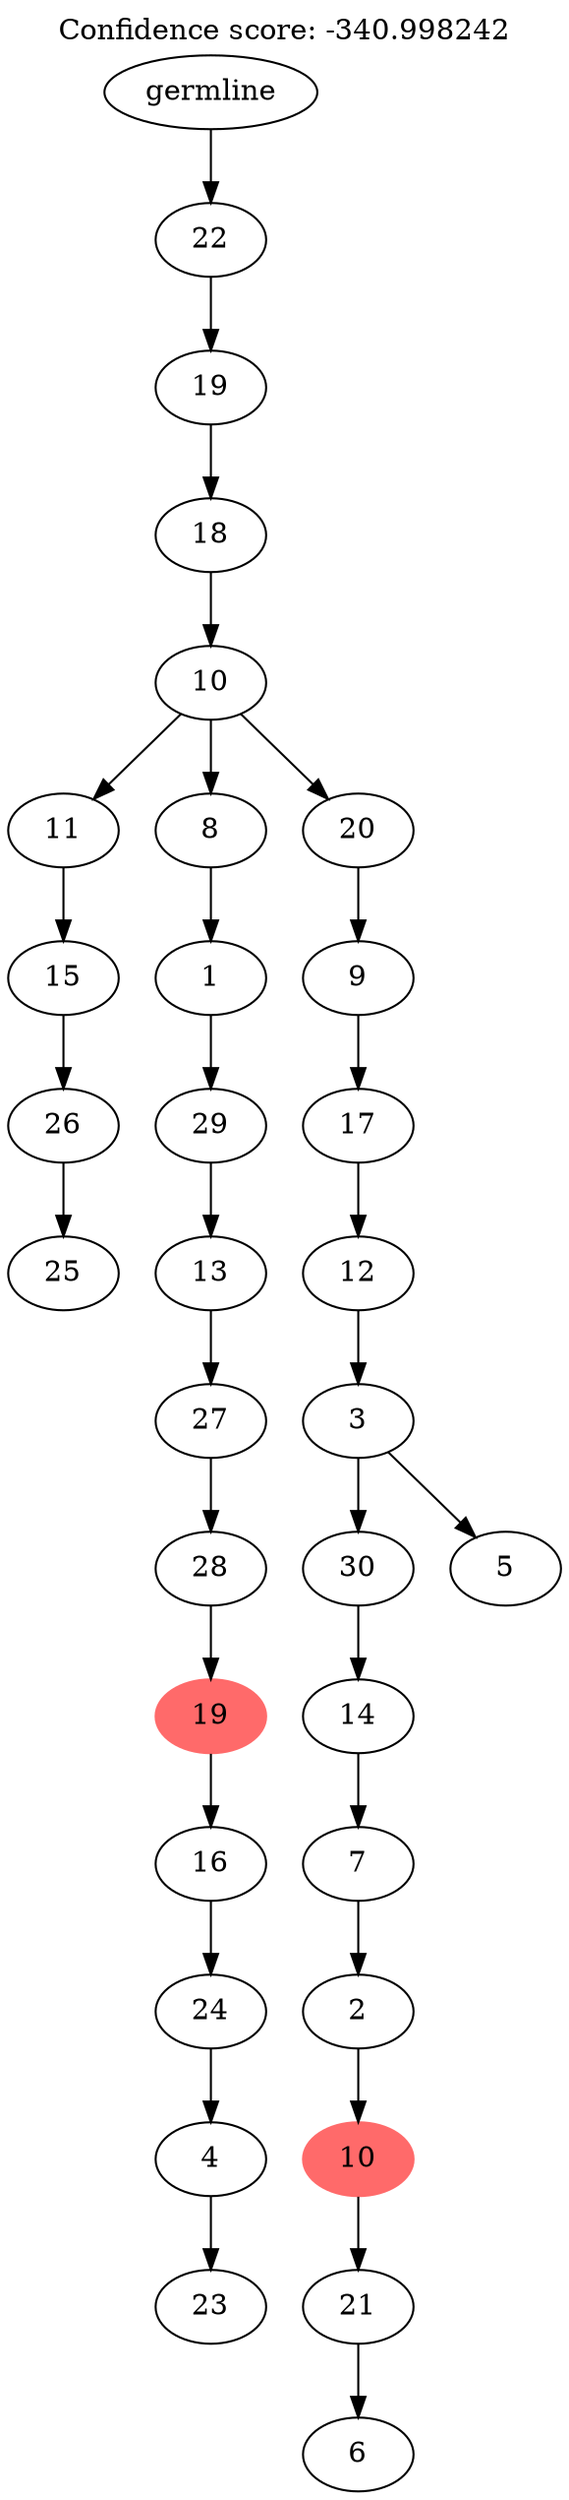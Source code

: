 digraph g {
	"31" -> "32";
	"32" [label="25"];
	"30" -> "31";
	"31" [label="26"];
	"29" -> "30";
	"30" [label="15"];
	"27" -> "28";
	"28" [label="23"];
	"26" -> "27";
	"27" [label="4"];
	"25" -> "26";
	"26" [label="24"];
	"24" -> "25";
	"25" [label="16"];
	"23" -> "24";
	"24" [color=indianred1, style=filled, label="19"];
	"22" -> "23";
	"23" [label="28"];
	"21" -> "22";
	"22" [label="27"];
	"20" -> "21";
	"21" [label="13"];
	"19" -> "20";
	"20" [label="29"];
	"18" -> "19";
	"19" [label="1"];
	"16" -> "17";
	"17" [label="6"];
	"15" -> "16";
	"16" [label="21"];
	"14" -> "15";
	"15" [color=indianred1, style=filled, label="10"];
	"13" -> "14";
	"14" [label="2"];
	"12" -> "13";
	"13" [label="7"];
	"11" -> "12";
	"12" [label="14"];
	"9" -> "10";
	"10" [label="5"];
	"9" -> "11";
	"11" [label="30"];
	"8" -> "9";
	"9" [label="3"];
	"7" -> "8";
	"8" [label="12"];
	"6" -> "7";
	"7" [label="17"];
	"5" -> "6";
	"6" [label="9"];
	"4" -> "5";
	"5" [label="20"];
	"4" -> "18";
	"18" [label="8"];
	"4" -> "29";
	"29" [label="11"];
	"3" -> "4";
	"4" [label="10"];
	"2" -> "3";
	"3" [label="18"];
	"1" -> "2";
	"2" [label="19"];
	"0" -> "1";
	"1" [label="22"];
	"0" [label="germline"];
	labelloc="t";
	label="Confidence score: -340.998242";
}
